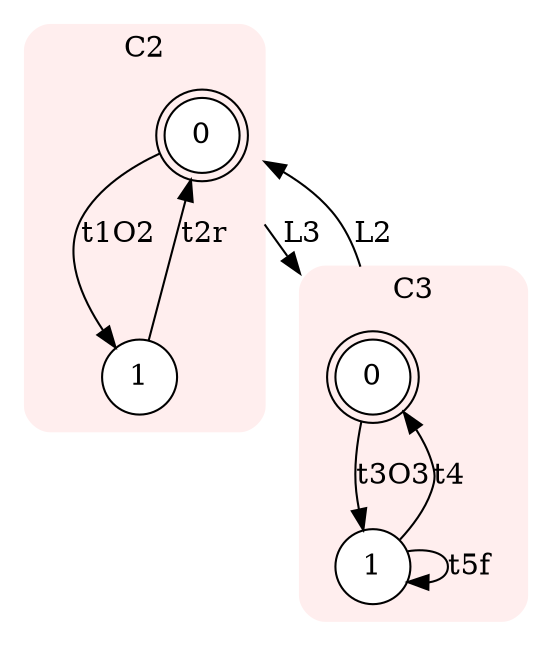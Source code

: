 digraph "input/e" {
node [style=filled fillcolor=white] compound=true
subgraph cluster0 {
style="rounded,filled" label="C2" color="#FFEEEE"node [shape=doublecircle]; C0s0 [label=0];
node [shape=circle];
C0s1 [label=1]; 
C0s0 -> C0s1 [label="t1O2"];
C0s1 -> C0s0 [label="t2r"];
}
subgraph cluster1 {
style="rounded,filled" label="C3" color="#FFEEEE"node [shape=doublecircle]; C1s0 [label=0];
node [shape=circle];
C1s1 [label=1]; 
C1s0 -> C1s1 [label="t3O3"];
C1s1 -> C1s0 [label="t4"];
C1s1 -> C1s1 [label="t5f"];
}
C1s0 -> C0s0 [ltail=cluster1 lhead=cluster0 label="L2"];
C0s0 -> C1s0 [ltail=cluster0 lhead=cluster1 label="L3"];
}
